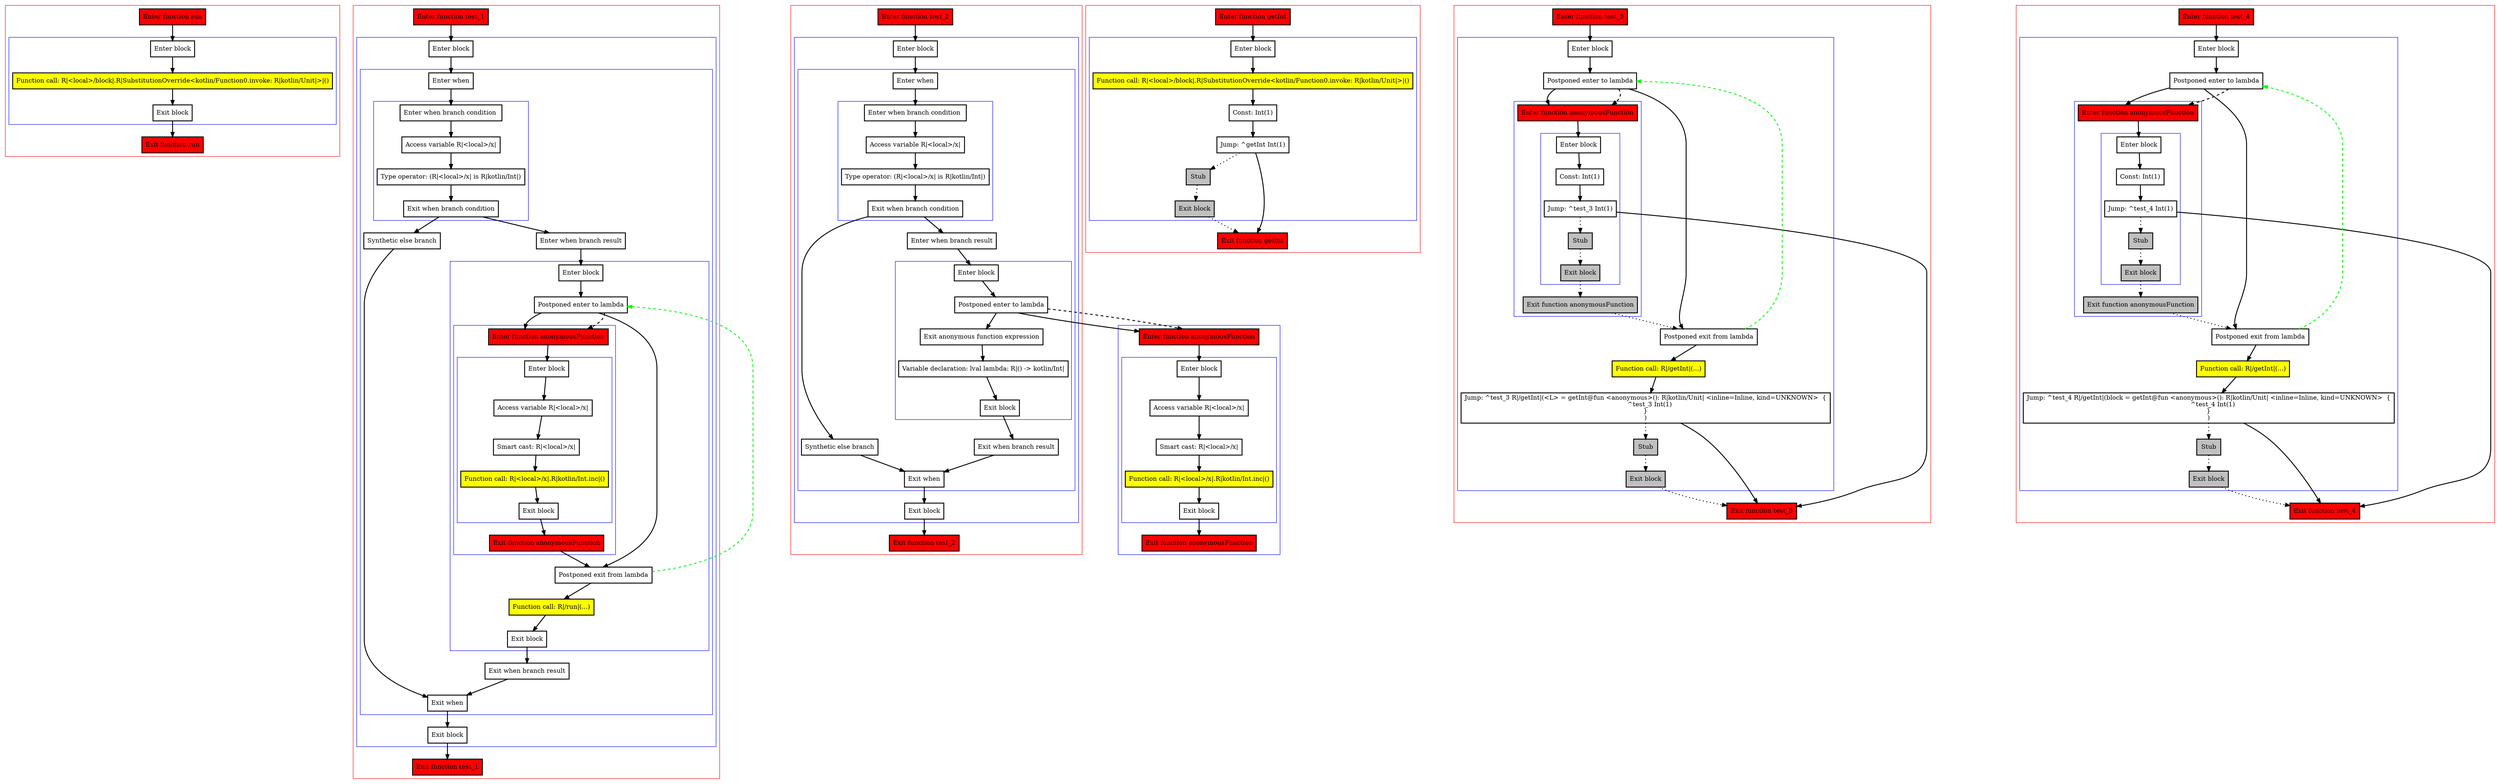 digraph lambdas_kt {
    graph [nodesep=3]
    node [shape=box penwidth=2]
    edge [penwidth=2]

    subgraph cluster_0 {
        color=red
        0 [label="Enter function run" style="filled" fillcolor=red];
        subgraph cluster_1 {
            color=blue
            1 [label="Enter block"];
            2 [label="Function call: R|<local>/block|.R|SubstitutionOverride<kotlin/Function0.invoke: R|kotlin/Unit|>|()" style="filled" fillcolor=yellow];
            3 [label="Exit block"];
        }
        4 [label="Exit function run" style="filled" fillcolor=red];
    }
    0 -> {1};
    1 -> {2};
    2 -> {3};
    3 -> {4};

    subgraph cluster_2 {
        color=red
        5 [label="Enter function test_1" style="filled" fillcolor=red];
        subgraph cluster_3 {
            color=blue
            6 [label="Enter block"];
            subgraph cluster_4 {
                color=blue
                7 [label="Enter when"];
                subgraph cluster_5 {
                    color=blue
                    8 [label="Enter when branch condition "];
                    9 [label="Access variable R|<local>/x|"];
                    10 [label="Type operator: (R|<local>/x| is R|kotlin/Int|)"];
                    11 [label="Exit when branch condition"];
                }
                12 [label="Synthetic else branch"];
                13 [label="Enter when branch result"];
                subgraph cluster_6 {
                    color=blue
                    14 [label="Enter block"];
                    15 [label="Postponed enter to lambda"];
                    subgraph cluster_7 {
                        color=blue
                        23 [label="Enter function anonymousFunction" style="filled" fillcolor=red];
                        subgraph cluster_8 {
                            color=blue
                            24 [label="Enter block"];
                            25 [label="Access variable R|<local>/x|"];
                            26 [label="Smart cast: R|<local>/x|"];
                            27 [label="Function call: R|<local>/x|.R|kotlin/Int.inc|()" style="filled" fillcolor=yellow];
                            28 [label="Exit block"];
                        }
                        29 [label="Exit function anonymousFunction" style="filled" fillcolor=red];
                    }
                    16 [label="Postponed exit from lambda"];
                    17 [label="Function call: R|/run|(...)" style="filled" fillcolor=yellow];
                    18 [label="Exit block"];
                }
                19 [label="Exit when branch result"];
                20 [label="Exit when"];
            }
            21 [label="Exit block"];
        }
        22 [label="Exit function test_1" style="filled" fillcolor=red];
    }
    5 -> {6};
    6 -> {7};
    7 -> {8};
    8 -> {9};
    9 -> {10};
    10 -> {11};
    11 -> {13 12};
    12 -> {20};
    13 -> {14};
    14 -> {15};
    15 -> {16 23};
    15 -> {23} [style=dashed];
    16 -> {17};
    16 -> {15} [color=green style=dashed];
    17 -> {18};
    18 -> {19};
    19 -> {20};
    20 -> {21};
    21 -> {22};
    23 -> {24};
    24 -> {25};
    25 -> {26};
    26 -> {27};
    27 -> {28};
    28 -> {29};
    29 -> {16};

    subgraph cluster_9 {
        color=red
        30 [label="Enter function test_2" style="filled" fillcolor=red];
        subgraph cluster_10 {
            color=blue
            31 [label="Enter block"];
            subgraph cluster_11 {
                color=blue
                32 [label="Enter when"];
                subgraph cluster_12 {
                    color=blue
                    33 [label="Enter when branch condition "];
                    34 [label="Access variable R|<local>/x|"];
                    35 [label="Type operator: (R|<local>/x| is R|kotlin/Int|)"];
                    36 [label="Exit when branch condition"];
                }
                37 [label="Synthetic else branch"];
                38 [label="Enter when branch result"];
                subgraph cluster_13 {
                    color=blue
                    39 [label="Enter block"];
                    40 [label="Postponed enter to lambda"];
                    41 [label="Exit anonymous function expression"];
                    42 [label="Variable declaration: lval lambda: R|() -> kotlin/Int|"];
                    43 [label="Exit block"];
                }
                44 [label="Exit when branch result"];
                45 [label="Exit when"];
            }
            46 [label="Exit block"];
        }
        47 [label="Exit function test_2" style="filled" fillcolor=red];
    }
    subgraph cluster_14 {
        color=blue
        48 [label="Enter function anonymousFunction" style="filled" fillcolor=red];
        subgraph cluster_15 {
            color=blue
            49 [label="Enter block"];
            50 [label="Access variable R|<local>/x|"];
            51 [label="Smart cast: R|<local>/x|"];
            52 [label="Function call: R|<local>/x|.R|kotlin/Int.inc|()" style="filled" fillcolor=yellow];
            53 [label="Exit block"];
        }
        54 [label="Exit function anonymousFunction" style="filled" fillcolor=red];
    }
    30 -> {31};
    31 -> {32};
    32 -> {33};
    33 -> {34};
    34 -> {35};
    35 -> {36};
    36 -> {38 37};
    37 -> {45};
    38 -> {39};
    39 -> {40};
    40 -> {48 41};
    40 -> {48} [style=dashed];
    41 -> {42};
    42 -> {43};
    43 -> {44};
    44 -> {45};
    45 -> {46};
    46 -> {47};
    48 -> {49};
    49 -> {50};
    50 -> {51};
    51 -> {52};
    52 -> {53};
    53 -> {54};

    subgraph cluster_16 {
        color=red
        55 [label="Enter function getInt" style="filled" fillcolor=red];
        subgraph cluster_17 {
            color=blue
            56 [label="Enter block"];
            57 [label="Function call: R|<local>/block|.R|SubstitutionOverride<kotlin/Function0.invoke: R|kotlin/Unit|>|()" style="filled" fillcolor=yellow];
            58 [label="Const: Int(1)"];
            59 [label="Jump: ^getInt Int(1)"];
            60 [label="Stub" style="filled" fillcolor=gray];
            61 [label="Exit block" style="filled" fillcolor=gray];
        }
        62 [label="Exit function getInt" style="filled" fillcolor=red];
    }
    55 -> {56};
    56 -> {57};
    57 -> {58};
    58 -> {59};
    59 -> {62};
    59 -> {60} [style=dotted];
    60 -> {61} [style=dotted];
    61 -> {62} [style=dotted];

    subgraph cluster_18 {
        color=red
        63 [label="Enter function test_3" style="filled" fillcolor=red];
        subgraph cluster_19 {
            color=blue
            64 [label="Enter block"];
            65 [label="Postponed enter to lambda"];
            subgraph cluster_20 {
                color=blue
                72 [label="Enter function anonymousFunction" style="filled" fillcolor=red];
                subgraph cluster_21 {
                    color=blue
                    73 [label="Enter block"];
                    74 [label="Const: Int(1)"];
                    75 [label="Jump: ^test_3 Int(1)"];
                    76 [label="Stub" style="filled" fillcolor=gray];
                    77 [label="Exit block" style="filled" fillcolor=gray];
                }
                78 [label="Exit function anonymousFunction" style="filled" fillcolor=red style="filled" fillcolor=gray];
            }
            66 [label="Postponed exit from lambda"];
            67 [label="Function call: R|/getInt|(...)" style="filled" fillcolor=yellow];
            68 [label="Jump: ^test_3 R|/getInt|(<L> = getInt@fun <anonymous>(): R|kotlin/Unit| <inline=Inline, kind=UNKNOWN>  {
    ^test_3 Int(1)
}
)"];
            69 [label="Stub" style="filled" fillcolor=gray];
            70 [label="Exit block" style="filled" fillcolor=gray];
        }
        71 [label="Exit function test_3" style="filled" fillcolor=red];
    }
    63 -> {64};
    64 -> {65};
    65 -> {66 72};
    65 -> {72} [style=dashed];
    66 -> {67};
    66 -> {65} [color=green style=dashed];
    67 -> {68};
    68 -> {71};
    68 -> {69} [style=dotted];
    69 -> {70} [style=dotted];
    70 -> {71} [style=dotted];
    72 -> {73};
    73 -> {74};
    74 -> {75};
    75 -> {71};
    75 -> {76} [style=dotted];
    76 -> {77} [style=dotted];
    77 -> {78} [style=dotted];
    78 -> {66} [style=dotted];

    subgraph cluster_22 {
        color=red
        79 [label="Enter function test_4" style="filled" fillcolor=red];
        subgraph cluster_23 {
            color=blue
            80 [label="Enter block"];
            81 [label="Postponed enter to lambda"];
            subgraph cluster_24 {
                color=blue
                88 [label="Enter function anonymousFunction" style="filled" fillcolor=red];
                subgraph cluster_25 {
                    color=blue
                    89 [label="Enter block"];
                    90 [label="Const: Int(1)"];
                    91 [label="Jump: ^test_4 Int(1)"];
                    92 [label="Stub" style="filled" fillcolor=gray];
                    93 [label="Exit block" style="filled" fillcolor=gray];
                }
                94 [label="Exit function anonymousFunction" style="filled" fillcolor=red style="filled" fillcolor=gray];
            }
            82 [label="Postponed exit from lambda"];
            83 [label="Function call: R|/getInt|(...)" style="filled" fillcolor=yellow];
            84 [label="Jump: ^test_4 R|/getInt|(block = getInt@fun <anonymous>(): R|kotlin/Unit| <inline=Inline, kind=UNKNOWN>  {
    ^test_4 Int(1)
}
)"];
            85 [label="Stub" style="filled" fillcolor=gray];
            86 [label="Exit block" style="filled" fillcolor=gray];
        }
        87 [label="Exit function test_4" style="filled" fillcolor=red];
    }
    79 -> {80};
    80 -> {81};
    81 -> {82 88};
    81 -> {88} [style=dashed];
    82 -> {83};
    82 -> {81} [color=green style=dashed];
    83 -> {84};
    84 -> {87};
    84 -> {85} [style=dotted];
    85 -> {86} [style=dotted];
    86 -> {87} [style=dotted];
    88 -> {89};
    89 -> {90};
    90 -> {91};
    91 -> {87};
    91 -> {92} [style=dotted];
    92 -> {93} [style=dotted];
    93 -> {94} [style=dotted];
    94 -> {82} [style=dotted];

}
